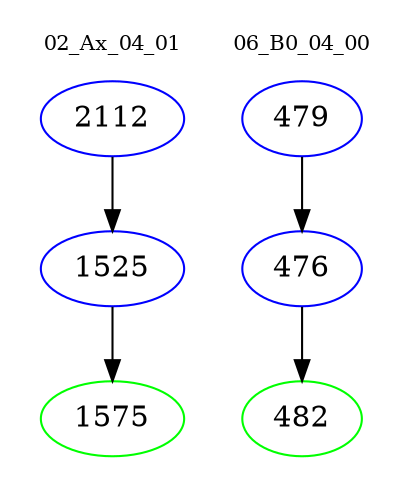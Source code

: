 digraph{
subgraph cluster_0 {
color = white
label = "02_Ax_04_01";
fontsize=10;
T0_2112 [label="2112", color="blue"]
T0_2112 -> T0_1525 [color="black"]
T0_1525 [label="1525", color="blue"]
T0_1525 -> T0_1575 [color="black"]
T0_1575 [label="1575", color="green"]
}
subgraph cluster_1 {
color = white
label = "06_B0_04_00";
fontsize=10;
T1_479 [label="479", color="blue"]
T1_479 -> T1_476 [color="black"]
T1_476 [label="476", color="blue"]
T1_476 -> T1_482 [color="black"]
T1_482 [label="482", color="green"]
}
}
